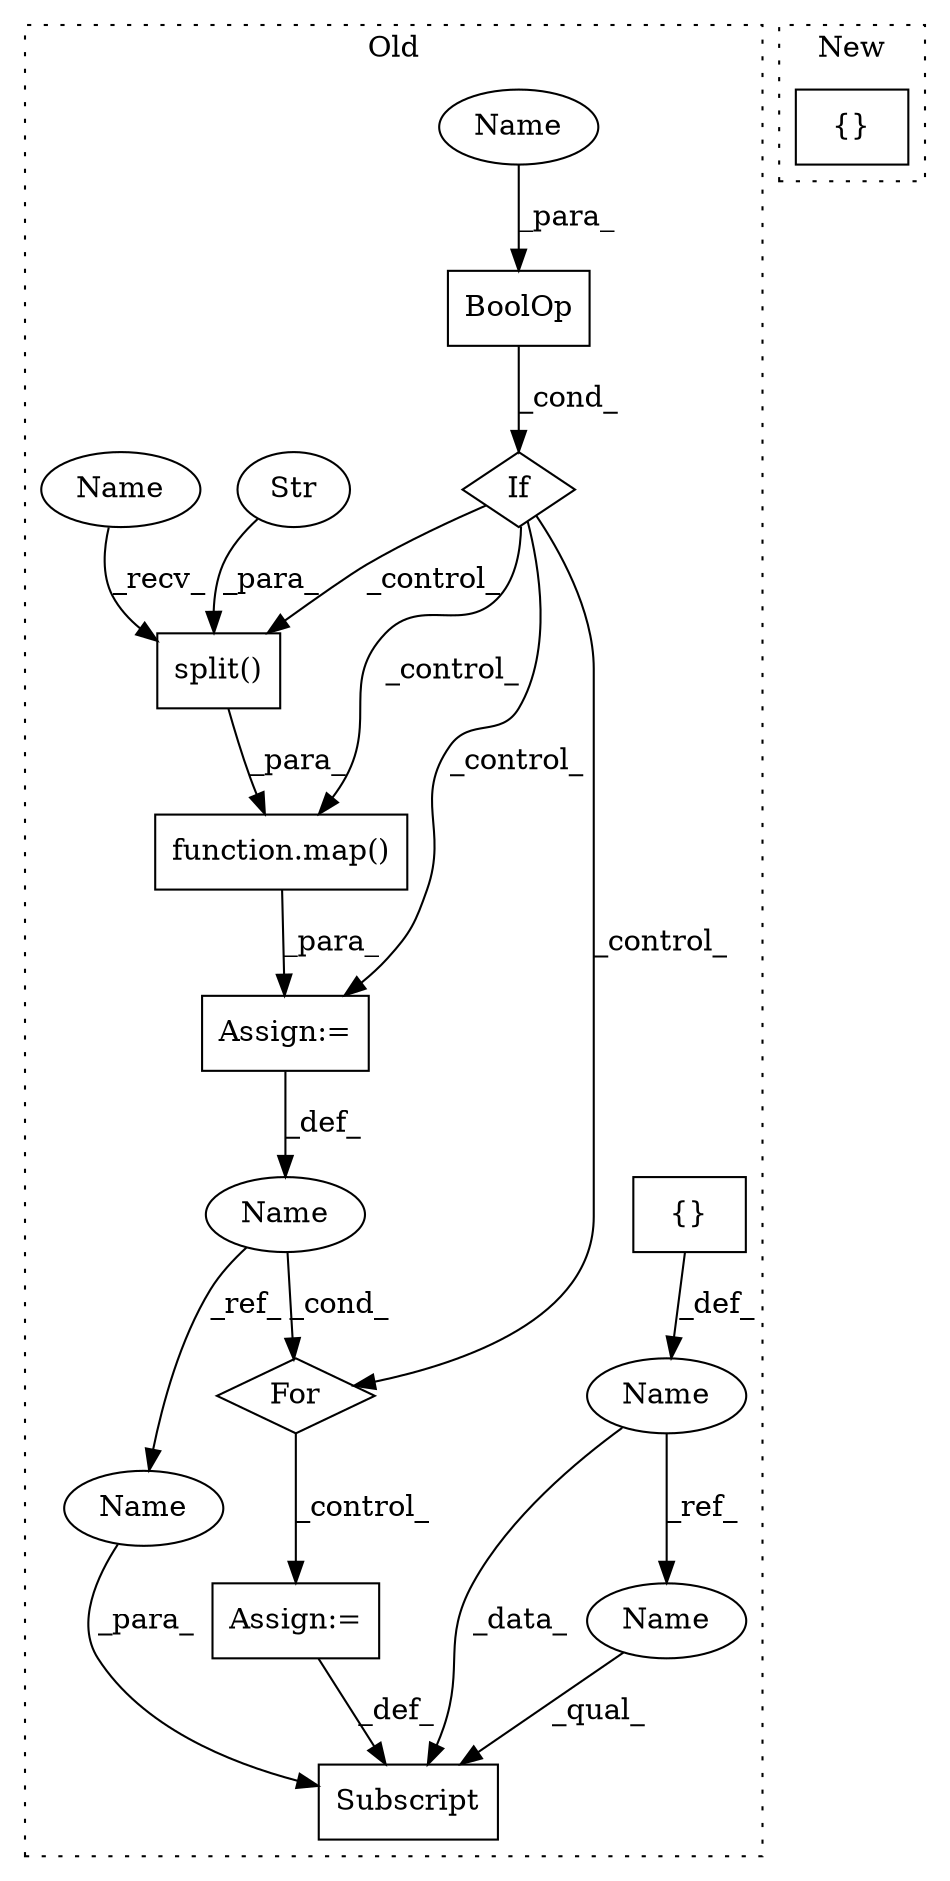 digraph G {
subgraph cluster0 {
1 [label="split()" a="75" s="571,599" l="25,1" shape="box"];
3 [label="If" a="96" s="497,526" l="3,14" shape="diamond"];
4 [label="Str" a="66" s="596" l="3" shape="ellipse"];
5 [label="Assign:=" a="68" s="559" l="3" shape="box"];
6 [label="Subscript" a="63" s="660,0" l="17,0" shape="box"];
7 [label="{}" a="59" s="460,487" l="1,0" shape="box"];
8 [label="Name" a="87" s="618" l="1" shape="ellipse"];
9 [label="For" a="107" s="614,642" l="4,18" shape="diamond"];
10 [label="BoolOp" a="72" s="500" l="26" shape="box"];
11 [label="Name" a="87" s="443" l="14" shape="ellipse"];
12 [label="function.map()" a="75" s="562,600" l="4,1" shape="box"];
13 [label="Assign:=" a="68" s="677" l="3" shape="box"];
14 [label="Name" a="87" s="675" l="1" shape="ellipse"];
15 [label="Name" a="87" s="571" l="18" shape="ellipse"];
16 [label="Name" a="87" s="508" l="18" shape="ellipse"];
17 [label="Name" a="87" s="660" l="14" shape="ellipse"];
label = "Old";
style="dotted";
}
subgraph cluster1 {
2 [label="{}" a="95" s="380,424" l="14,10" shape="box"];
label = "New";
style="dotted";
}
1 -> 12 [label="_para_"];
3 -> 9 [label="_control_"];
3 -> 5 [label="_control_"];
3 -> 12 [label="_control_"];
3 -> 1 [label="_control_"];
4 -> 1 [label="_para_"];
5 -> 8 [label="_def_"];
7 -> 11 [label="_def_"];
8 -> 14 [label="_ref_"];
8 -> 9 [label="_cond_"];
9 -> 13 [label="_control_"];
10 -> 3 [label="_cond_"];
11 -> 17 [label="_ref_"];
11 -> 6 [label="_data_"];
12 -> 5 [label="_para_"];
13 -> 6 [label="_def_"];
14 -> 6 [label="_para_"];
15 -> 1 [label="_recv_"];
16 -> 10 [label="_para_"];
17 -> 6 [label="_qual_"];
}